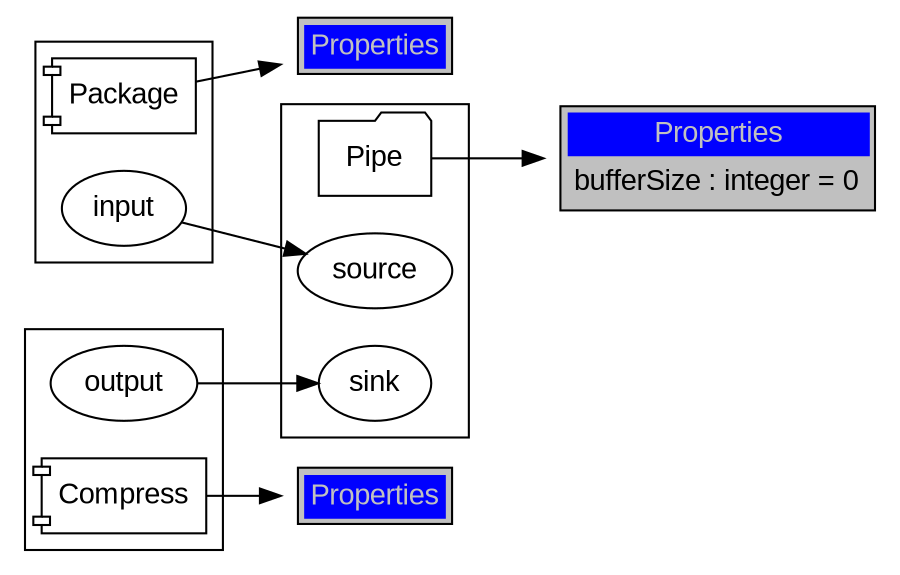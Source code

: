 digraph simple_demo{
graph [rankdir = "LR"];
subgraph cluster_0
{
	Package [label="Package", shape="component", fontname="Arial"];
	input [label="input", fontname="Arial"];
}
	PropertiesComponent0 [fontname = "Arial" style="invisible" shape = "folder" label =<<table border="1" cellborder="0" cellpadding="3" bgcolor="grey"><tr><td bgcolor="blue" align="center" colspan="2"><font color="grey">Properties</font></td></tr></table>> ];
	Package->PropertiesComponent0

subgraph cluster_1
{
	Compress [label="Compress", shape="component", fontname="Arial"];
	output [label="output", fontname="Arial"];
}
	PropertiesComponent1 [fontname = "Arial" style="invisible" shape = "folder" label =<<table border="1" cellborder="0" cellpadding="3" bgcolor="grey"><tr><td bgcolor="blue" align="center" colspan="2"><font color="grey">Properties</font></td></tr></table>> ];
	Compress->PropertiesComponent1



subgraph cluster_Pipe
{
	Pipe [label="Pipe", shape="folder", fontname="Arial"];
	source [label="source", fontname="Arial"];
	sink [label="sink", fontname="Arial"];
}
	PropertiesConnector0 [fontname = "Arial" style="invisible" shape = "folder" label =<<table border="1" cellborder="0" cellpadding="3" bgcolor="grey"><tr><td bgcolor="blue" align="center" colspan="2"><font color="grey">Properties</font></td></tr><tr><td align="center">bufferSize : integer = 0</td></tr></table>> ];
	Pipe->PropertiesConnector0

	input->source;
	output->sink;
}